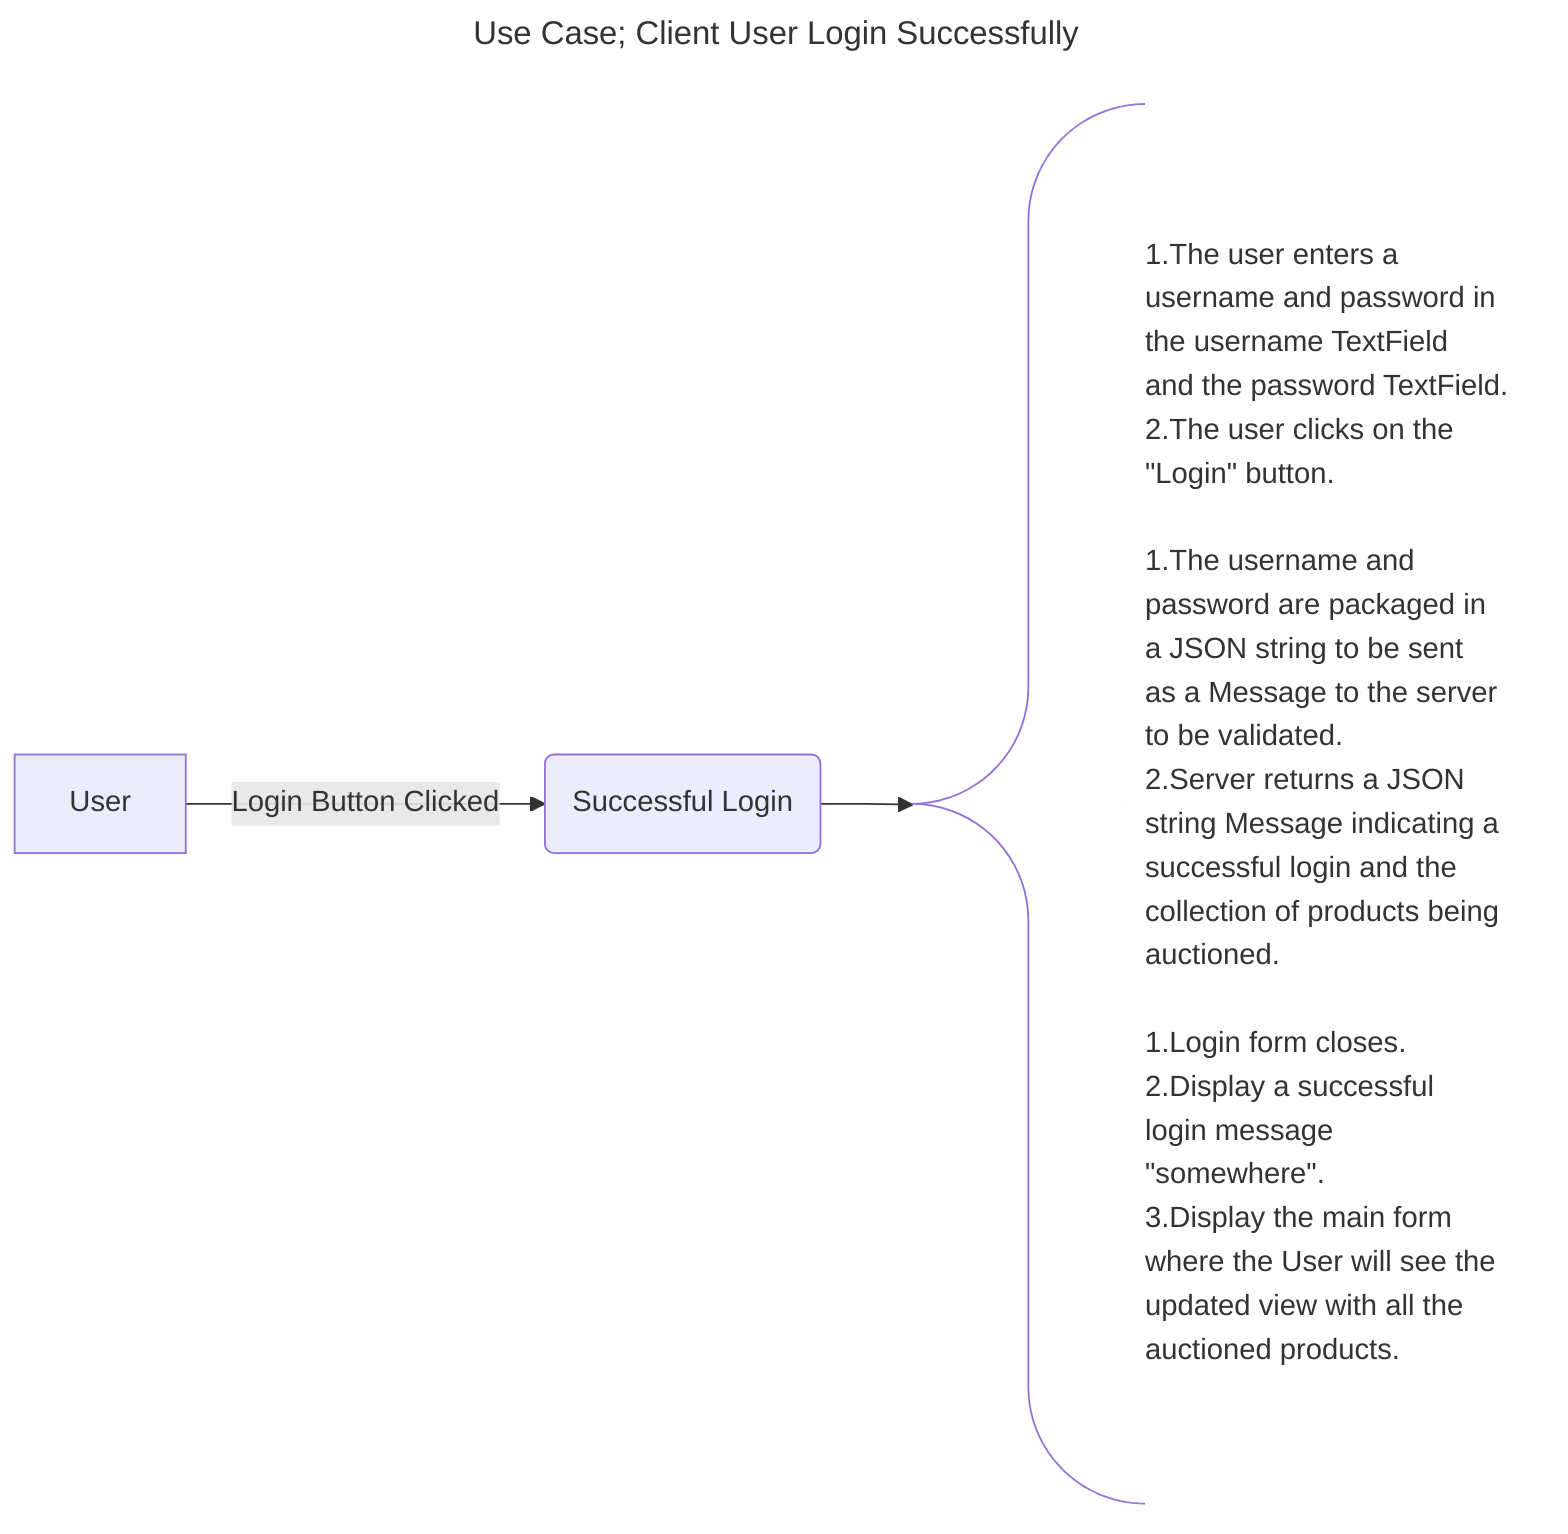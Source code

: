 ---
title: Use Case; Client User Login Successfully
---
flowchart LR
    A[User] --> |Login Button Clicked| B
    B(Successful Login) --> C
    C@{shape: comment, label: "1.The user enters a username and password in the username TextField and the password TextField.
        2.The user clicks on the \"Login\" button.
        \ 
        1.The username and password are packaged in a JSON string to be sent as a Message to the server to be validated.
        2.Server returns a JSON string Message indicating a successful login and the collection of products being auctioned.
        \ 
        1.Login form closes.
        2.Display a successful login message \"somewhere\".
        3.Display the main form where the User will see the updated view with all the auctioned products.
    "}
    style C text-align:left
    style C shape:comment